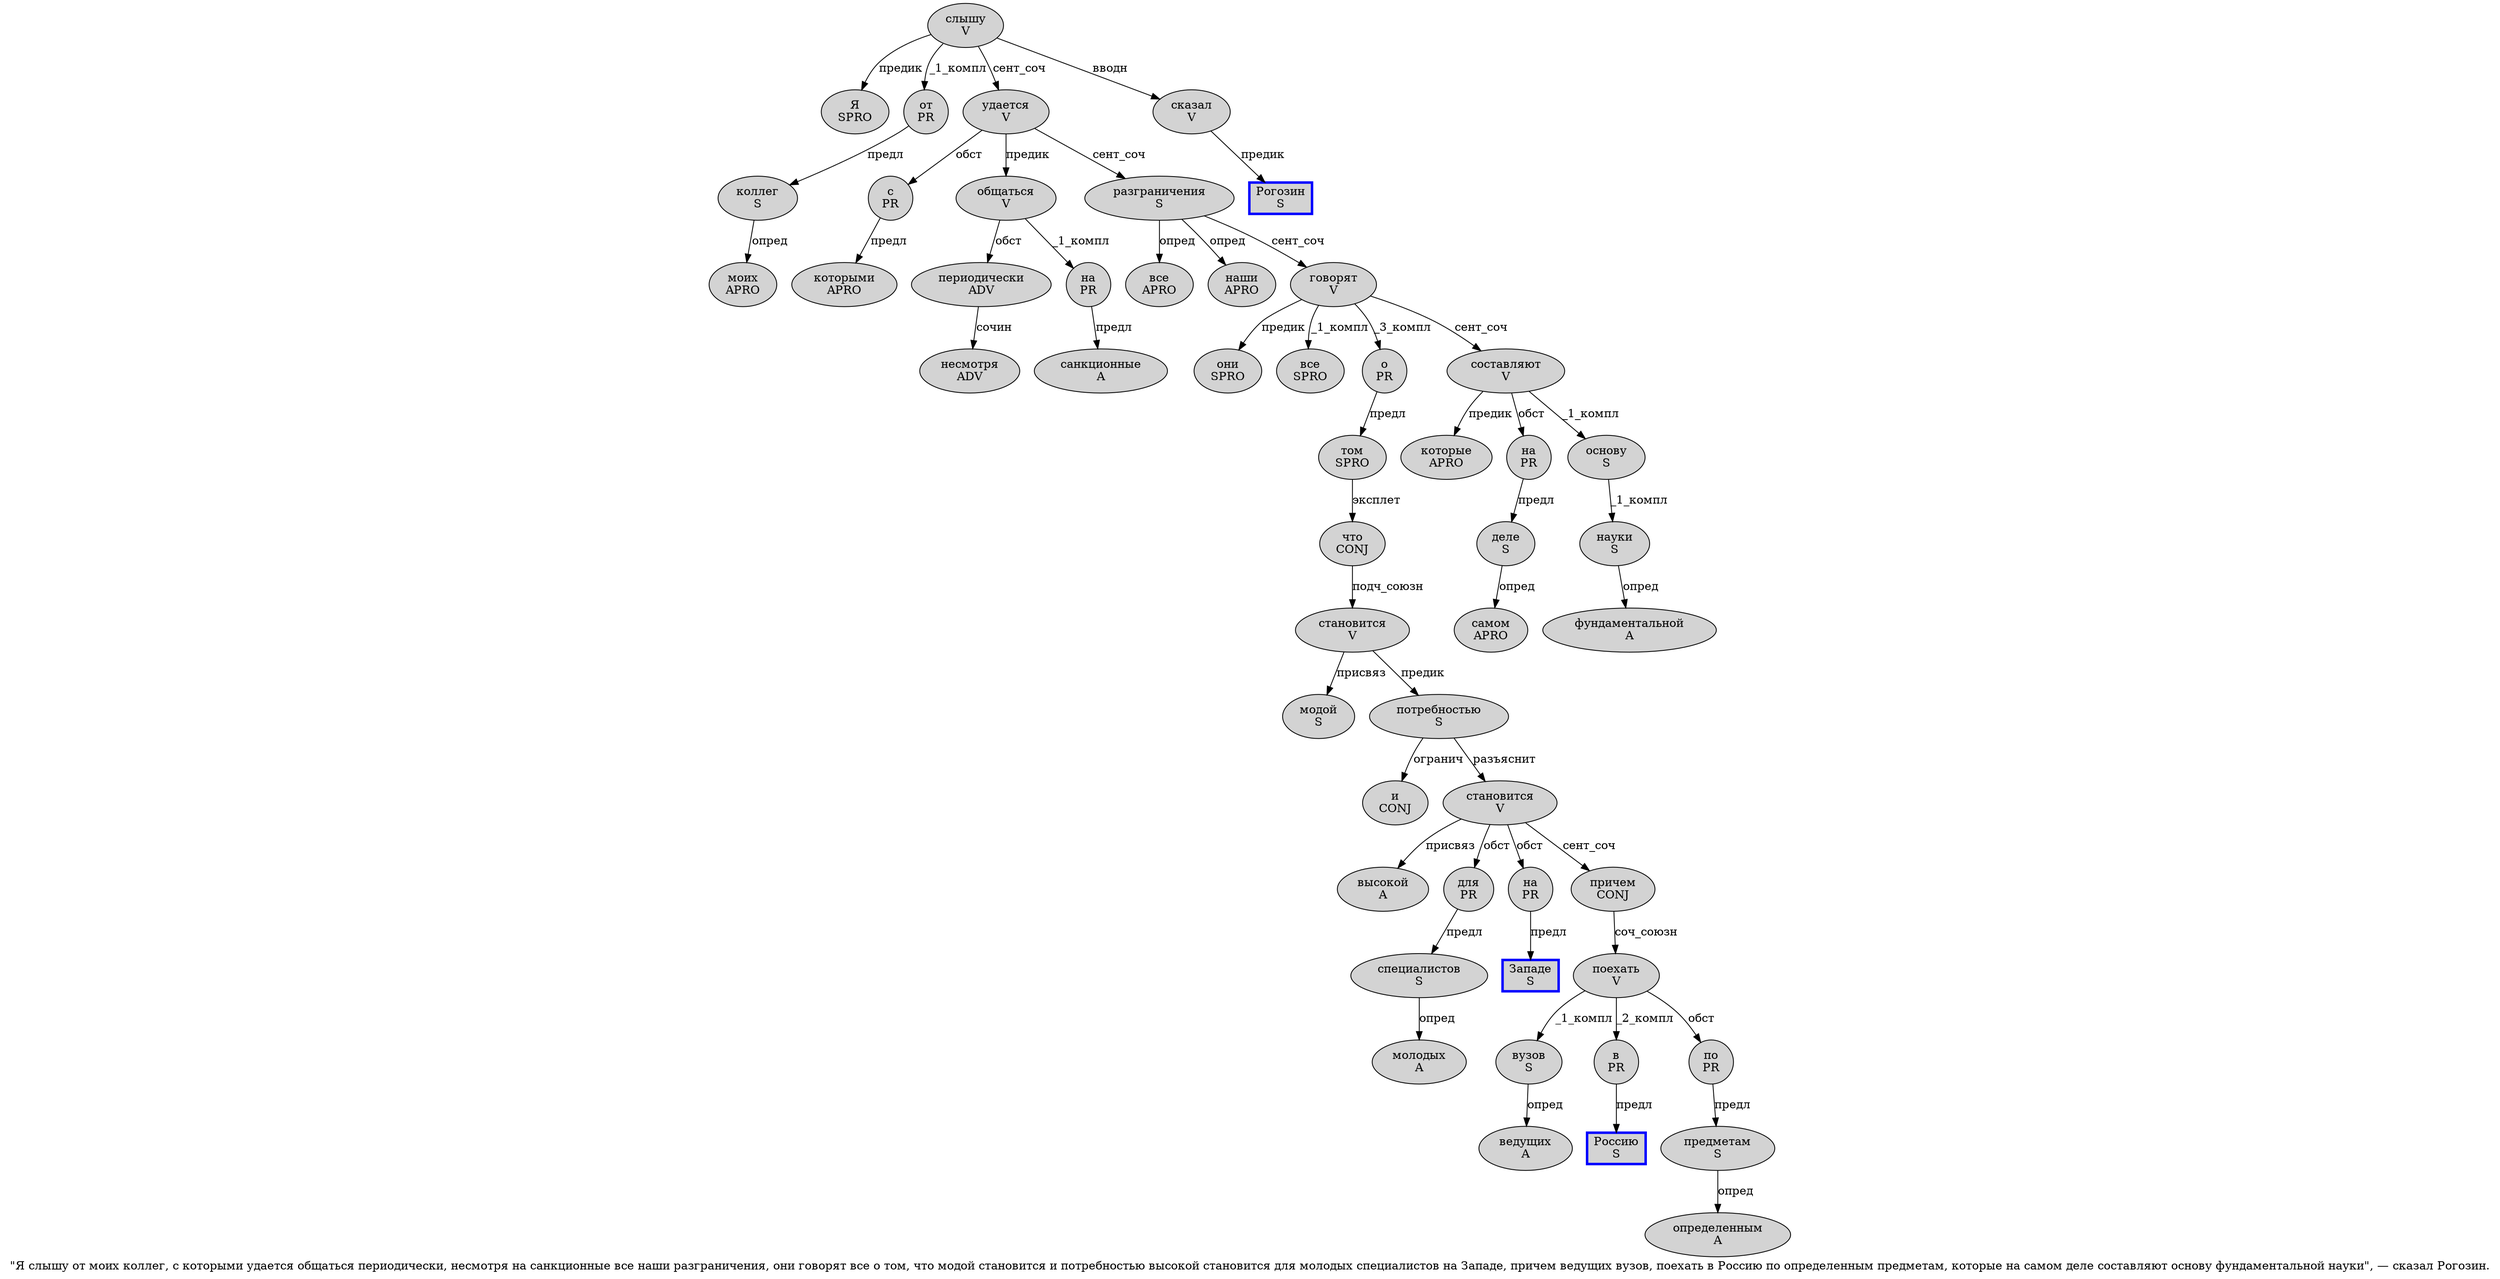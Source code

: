 digraph SENTENCE_1124 {
	graph [label="\"Я слышу от моих коллег, с которыми удается общаться периодически, несмотря на санкционные все наши разграничения, они говорят все о том, что модой становится и потребностью высокой становится для молодых специалистов на Западе, причем ведущих вузов, поехать в Россию по определенным предметам, которые на самом деле составляют основу фундаментальной науки\", — сказал Рогозин."]
	node [style=filled]
		1 [label="Я
SPRO" color="" fillcolor=lightgray penwidth=1 shape=ellipse]
		2 [label="слышу
V" color="" fillcolor=lightgray penwidth=1 shape=ellipse]
		3 [label="от
PR" color="" fillcolor=lightgray penwidth=1 shape=ellipse]
		4 [label="моих
APRO" color="" fillcolor=lightgray penwidth=1 shape=ellipse]
		5 [label="коллег
S" color="" fillcolor=lightgray penwidth=1 shape=ellipse]
		7 [label="с
PR" color="" fillcolor=lightgray penwidth=1 shape=ellipse]
		8 [label="которыми
APRO" color="" fillcolor=lightgray penwidth=1 shape=ellipse]
		9 [label="удается
V" color="" fillcolor=lightgray penwidth=1 shape=ellipse]
		10 [label="общаться
V" color="" fillcolor=lightgray penwidth=1 shape=ellipse]
		11 [label="периодически
ADV" color="" fillcolor=lightgray penwidth=1 shape=ellipse]
		13 [label="несмотря
ADV" color="" fillcolor=lightgray penwidth=1 shape=ellipse]
		14 [label="на
PR" color="" fillcolor=lightgray penwidth=1 shape=ellipse]
		15 [label="санкционные
A" color="" fillcolor=lightgray penwidth=1 shape=ellipse]
		16 [label="все
APRO" color="" fillcolor=lightgray penwidth=1 shape=ellipse]
		17 [label="наши
APRO" color="" fillcolor=lightgray penwidth=1 shape=ellipse]
		18 [label="разграничения
S" color="" fillcolor=lightgray penwidth=1 shape=ellipse]
		20 [label="они
SPRO" color="" fillcolor=lightgray penwidth=1 shape=ellipse]
		21 [label="говорят
V" color="" fillcolor=lightgray penwidth=1 shape=ellipse]
		22 [label="все
SPRO" color="" fillcolor=lightgray penwidth=1 shape=ellipse]
		23 [label="о
PR" color="" fillcolor=lightgray penwidth=1 shape=ellipse]
		24 [label="том
SPRO" color="" fillcolor=lightgray penwidth=1 shape=ellipse]
		26 [label="что
CONJ" color="" fillcolor=lightgray penwidth=1 shape=ellipse]
		27 [label="модой
S" color="" fillcolor=lightgray penwidth=1 shape=ellipse]
		28 [label="становится
V" color="" fillcolor=lightgray penwidth=1 shape=ellipse]
		29 [label="и
CONJ" color="" fillcolor=lightgray penwidth=1 shape=ellipse]
		30 [label="потребностью
S" color="" fillcolor=lightgray penwidth=1 shape=ellipse]
		31 [label="высокой
A" color="" fillcolor=lightgray penwidth=1 shape=ellipse]
		32 [label="становится
V" color="" fillcolor=lightgray penwidth=1 shape=ellipse]
		33 [label="для
PR" color="" fillcolor=lightgray penwidth=1 shape=ellipse]
		34 [label="молодых
A" color="" fillcolor=lightgray penwidth=1 shape=ellipse]
		35 [label="специалистов
S" color="" fillcolor=lightgray penwidth=1 shape=ellipse]
		36 [label="на
PR" color="" fillcolor=lightgray penwidth=1 shape=ellipse]
		37 [label="Западе
S" color=blue fillcolor=lightgray penwidth=3 shape=box]
		39 [label="причем
CONJ" color="" fillcolor=lightgray penwidth=1 shape=ellipse]
		40 [label="ведущих
A" color="" fillcolor=lightgray penwidth=1 shape=ellipse]
		41 [label="вузов
S" color="" fillcolor=lightgray penwidth=1 shape=ellipse]
		43 [label="поехать
V" color="" fillcolor=lightgray penwidth=1 shape=ellipse]
		44 [label="в
PR" color="" fillcolor=lightgray penwidth=1 shape=ellipse]
		45 [label="Россию
S" color=blue fillcolor=lightgray penwidth=3 shape=box]
		46 [label="по
PR" color="" fillcolor=lightgray penwidth=1 shape=ellipse]
		47 [label="определенным
A" color="" fillcolor=lightgray penwidth=1 shape=ellipse]
		48 [label="предметам
S" color="" fillcolor=lightgray penwidth=1 shape=ellipse]
		50 [label="которые
APRO" color="" fillcolor=lightgray penwidth=1 shape=ellipse]
		51 [label="на
PR" color="" fillcolor=lightgray penwidth=1 shape=ellipse]
		52 [label="самом
APRO" color="" fillcolor=lightgray penwidth=1 shape=ellipse]
		53 [label="деле
S" color="" fillcolor=lightgray penwidth=1 shape=ellipse]
		54 [label="составляют
V" color="" fillcolor=lightgray penwidth=1 shape=ellipse]
		55 [label="основу
S" color="" fillcolor=lightgray penwidth=1 shape=ellipse]
		56 [label="фундаментальной
A" color="" fillcolor=lightgray penwidth=1 shape=ellipse]
		57 [label="науки
S" color="" fillcolor=lightgray penwidth=1 shape=ellipse]
		61 [label="сказал
V" color="" fillcolor=lightgray penwidth=1 shape=ellipse]
		62 [label="Рогозин
S" color=blue fillcolor=lightgray penwidth=3 shape=box]
			44 -> 45 [label="предл"]
			11 -> 13 [label="сочин"]
			32 -> 31 [label="присвяз"]
			32 -> 33 [label="обст"]
			32 -> 36 [label="обст"]
			32 -> 39 [label="сент_соч"]
			51 -> 53 [label="предл"]
			43 -> 41 [label="_1_компл"]
			43 -> 44 [label="_2_компл"]
			43 -> 46 [label="обст"]
			46 -> 48 [label="предл"]
			7 -> 8 [label="предл"]
			21 -> 20 [label="предик"]
			21 -> 22 [label="_1_компл"]
			21 -> 23 [label="_3_компл"]
			21 -> 54 [label="сент_соч"]
			14 -> 15 [label="предл"]
			5 -> 4 [label="опред"]
			39 -> 43 [label="соч_союзн"]
			3 -> 5 [label="предл"]
			30 -> 29 [label="огранич"]
			30 -> 32 [label="разъяснит"]
			18 -> 16 [label="опред"]
			18 -> 17 [label="опред"]
			18 -> 21 [label="сент_соч"]
			9 -> 7 [label="обст"]
			9 -> 10 [label="предик"]
			9 -> 18 [label="сент_соч"]
			23 -> 24 [label="предл"]
			41 -> 40 [label="опред"]
			26 -> 28 [label="подч_союзн"]
			10 -> 11 [label="обст"]
			10 -> 14 [label="_1_компл"]
			2 -> 1 [label="предик"]
			2 -> 3 [label="_1_компл"]
			2 -> 9 [label="сент_соч"]
			2 -> 61 [label="вводн"]
			54 -> 50 [label="предик"]
			54 -> 51 [label="обст"]
			54 -> 55 [label="_1_компл"]
			28 -> 27 [label="присвяз"]
			28 -> 30 [label="предик"]
			48 -> 47 [label="опред"]
			53 -> 52 [label="опред"]
			55 -> 57 [label="_1_компл"]
			36 -> 37 [label="предл"]
			24 -> 26 [label="эксплет"]
			61 -> 62 [label="предик"]
			57 -> 56 [label="опред"]
			35 -> 34 [label="опред"]
			33 -> 35 [label="предл"]
}